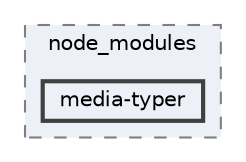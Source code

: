 digraph "pkiclassroomrescheduler/src/main/frontend/node_modules/media-typer"
{
 // LATEX_PDF_SIZE
  bgcolor="transparent";
  edge [fontname=Helvetica,fontsize=10,labelfontname=Helvetica,labelfontsize=10];
  node [fontname=Helvetica,fontsize=10,shape=box,height=0.2,width=0.4];
  compound=true
  subgraph clusterdir_72953eda66ccb3a2722c28e1c3e6c23b {
    graph [ bgcolor="#edf0f7", pencolor="grey50", label="node_modules", fontname=Helvetica,fontsize=10 style="filled,dashed", URL="dir_72953eda66ccb3a2722c28e1c3e6c23b.html",tooltip=""]
  dir_647c50343568bddec35a34ef7da5bbf7 [label="media-typer", fillcolor="#edf0f7", color="grey25", style="filled,bold", URL="dir_647c50343568bddec35a34ef7da5bbf7.html",tooltip=""];
  }
}
